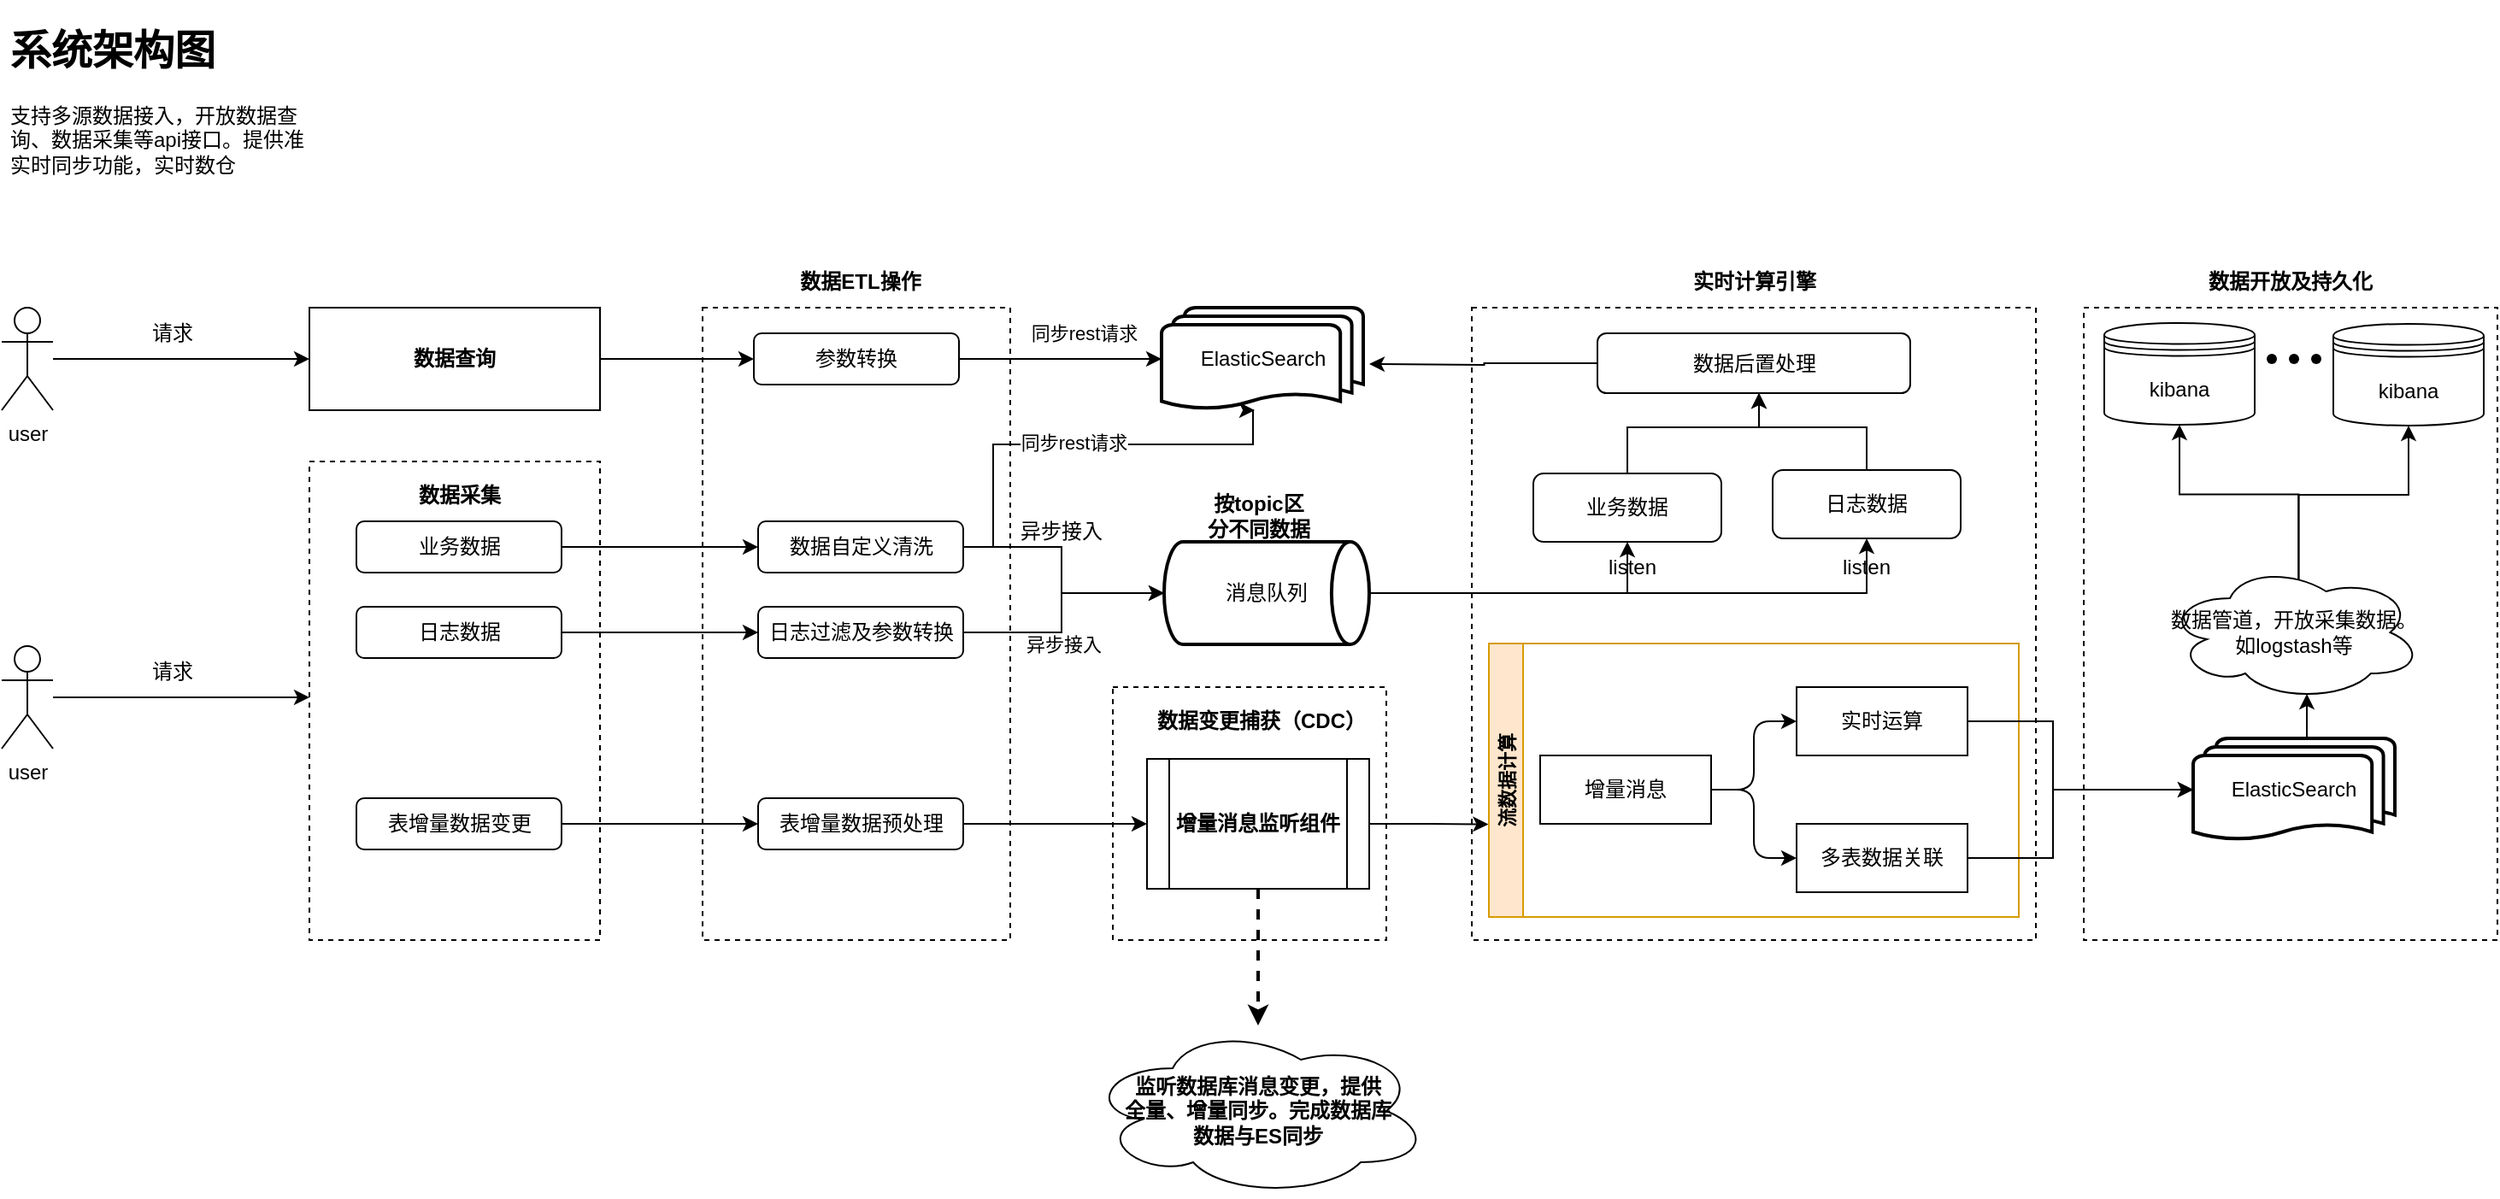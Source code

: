 <mxfile version="21.1.8" type="github">
  <diagram name="第 1 页" id="F1F1tczmCz8_vwdtoLMD">
    <mxGraphModel dx="2901" dy="1116" grid="1" gridSize="10" guides="1" tooltips="1" connect="1" arrows="1" fold="1" page="1" pageScale="1" pageWidth="827" pageHeight="1169" math="0" shadow="0">
      <root>
        <mxCell id="0" />
        <mxCell id="1" parent="0" />
        <mxCell id="EhgFYe17gosKgeHCHdaY-163" value="" style="rounded=0;whiteSpace=wrap;html=1;dashed=1;" vertex="1" parent="1">
          <mxGeometry x="1118" y="790" width="242" height="370" as="geometry" />
        </mxCell>
        <mxCell id="EhgFYe17gosKgeHCHdaY-107" value="" style="rounded=0;whiteSpace=wrap;html=1;dashed=1;" vertex="1" parent="1">
          <mxGeometry x="760" y="790" width="330" height="370" as="geometry" />
        </mxCell>
        <mxCell id="EhgFYe17gosKgeHCHdaY-90" value="" style="rounded=0;whiteSpace=wrap;html=1;dashed=1;" vertex="1" parent="1">
          <mxGeometry x="550" y="1012" width="160" height="148" as="geometry" />
        </mxCell>
        <mxCell id="EhgFYe17gosKgeHCHdaY-93" value="" style="rounded=0;whiteSpace=wrap;html=1;dashed=1;" vertex="1" parent="1">
          <mxGeometry x="80" y="880" width="170" height="280" as="geometry" />
        </mxCell>
        <mxCell id="EhgFYe17gosKgeHCHdaY-73" value="" style="rounded=0;whiteSpace=wrap;html=1;dashed=1;" vertex="1" parent="1">
          <mxGeometry x="310" y="790" width="180" height="370" as="geometry" />
        </mxCell>
        <mxCell id="EhgFYe17gosKgeHCHdaY-77" style="edgeStyle=orthogonalEdgeStyle;rounded=0;orthogonalLoop=1;jettySize=auto;html=1;exitX=1;exitY=0.5;exitDx=0;exitDy=0;entryX=0;entryY=0.5;entryDx=0;entryDy=0;" edge="1" parent="1" source="EhgFYe17gosKgeHCHdaY-53" target="EhgFYe17gosKgeHCHdaY-75">
          <mxGeometry relative="1" as="geometry" />
        </mxCell>
        <mxCell id="EhgFYe17gosKgeHCHdaY-53" value="&lt;b&gt;数据查询&lt;/b&gt;" style="rounded=0;whiteSpace=wrap;html=1;" vertex="1" parent="1">
          <mxGeometry x="80" y="790" width="170" height="60" as="geometry" />
        </mxCell>
        <mxCell id="EhgFYe17gosKgeHCHdaY-55" value="&lt;b&gt;数据采集&lt;/b&gt;" style="text;html=1;strokeColor=none;fillColor=none;align=center;verticalAlign=middle;whiteSpace=wrap;rounded=0;" vertex="1" parent="1">
          <mxGeometry x="127.5" y="885" width="80" height="30" as="geometry" />
        </mxCell>
        <mxCell id="EhgFYe17gosKgeHCHdaY-84" style="edgeStyle=orthogonalEdgeStyle;rounded=0;orthogonalLoop=1;jettySize=auto;html=1;exitX=1;exitY=0.5;exitDx=0;exitDy=0;entryX=0;entryY=0.5;entryDx=0;entryDy=0;" edge="1" parent="1" source="EhgFYe17gosKgeHCHdaY-56" target="EhgFYe17gosKgeHCHdaY-82">
          <mxGeometry relative="1" as="geometry" />
        </mxCell>
        <mxCell id="EhgFYe17gosKgeHCHdaY-56" value="表增量数据变更" style="rounded=1;whiteSpace=wrap;html=1;" vertex="1" parent="1">
          <mxGeometry x="107.5" y="1077" width="120" height="30" as="geometry" />
        </mxCell>
        <mxCell id="EhgFYe17gosKgeHCHdaY-83" style="edgeStyle=orthogonalEdgeStyle;rounded=0;orthogonalLoop=1;jettySize=auto;html=1;exitX=1;exitY=0.5;exitDx=0;exitDy=0;entryX=0;entryY=0.5;entryDx=0;entryDy=0;" edge="1" parent="1" source="EhgFYe17gosKgeHCHdaY-60" target="EhgFYe17gosKgeHCHdaY-79">
          <mxGeometry relative="1" as="geometry" />
        </mxCell>
        <mxCell id="EhgFYe17gosKgeHCHdaY-60" value="日志数据" style="rounded=1;whiteSpace=wrap;html=1;" vertex="1" parent="1">
          <mxGeometry x="107.5" y="965" width="120" height="30" as="geometry" />
        </mxCell>
        <mxCell id="EhgFYe17gosKgeHCHdaY-81" style="edgeStyle=orthogonalEdgeStyle;rounded=0;orthogonalLoop=1;jettySize=auto;html=1;exitX=1;exitY=0.5;exitDx=0;exitDy=0;entryX=0;entryY=0.5;entryDx=0;entryDy=0;" edge="1" parent="1" source="EhgFYe17gosKgeHCHdaY-61" target="EhgFYe17gosKgeHCHdaY-80">
          <mxGeometry relative="1" as="geometry" />
        </mxCell>
        <mxCell id="EhgFYe17gosKgeHCHdaY-61" value="业务数据" style="rounded=1;whiteSpace=wrap;html=1;" vertex="1" parent="1">
          <mxGeometry x="107.5" y="915" width="120" height="30" as="geometry" />
        </mxCell>
        <mxCell id="EhgFYe17gosKgeHCHdaY-67" value="" style="edgeStyle=orthogonalEdgeStyle;rounded=0;orthogonalLoop=1;jettySize=auto;html=1;entryX=0;entryY=0.5;entryDx=0;entryDy=0;" edge="1" parent="1" source="EhgFYe17gosKgeHCHdaY-63" target="EhgFYe17gosKgeHCHdaY-53">
          <mxGeometry relative="1" as="geometry" />
        </mxCell>
        <mxCell id="EhgFYe17gosKgeHCHdaY-63" value="user" style="shape=umlActor;verticalLabelPosition=bottom;verticalAlign=top;html=1;outlineConnect=0;" vertex="1" parent="1">
          <mxGeometry x="-100" y="790" width="30" height="60" as="geometry" />
        </mxCell>
        <mxCell id="EhgFYe17gosKgeHCHdaY-71" value="" style="edgeStyle=orthogonalEdgeStyle;rounded=0;orthogonalLoop=1;jettySize=auto;html=1;" edge="1" parent="1" source="EhgFYe17gosKgeHCHdaY-64">
          <mxGeometry relative="1" as="geometry">
            <mxPoint x="80" y="1018" as="targetPoint" />
          </mxGeometry>
        </mxCell>
        <mxCell id="EhgFYe17gosKgeHCHdaY-64" value="user" style="shape=umlActor;verticalLabelPosition=bottom;verticalAlign=top;html=1;outlineConnect=0;" vertex="1" parent="1">
          <mxGeometry x="-100" y="988" width="30" height="60" as="geometry" />
        </mxCell>
        <mxCell id="EhgFYe17gosKgeHCHdaY-101" style="edgeStyle=orthogonalEdgeStyle;rounded=0;orthogonalLoop=1;jettySize=auto;html=1;exitX=1;exitY=0.5;exitDx=0;exitDy=0;entryX=0;entryY=0.5;entryDx=0;entryDy=0;entryPerimeter=0;" edge="1" parent="1" source="EhgFYe17gosKgeHCHdaY-75" target="EhgFYe17gosKgeHCHdaY-99">
          <mxGeometry relative="1" as="geometry" />
        </mxCell>
        <mxCell id="EhgFYe17gosKgeHCHdaY-102" value="同步rest请求" style="edgeLabel;html=1;align=center;verticalAlign=middle;resizable=0;points=[];" vertex="1" connectable="0" parent="EhgFYe17gosKgeHCHdaY-101">
          <mxGeometry x="-0.247" y="1" relative="1" as="geometry">
            <mxPoint x="28" y="-14" as="offset" />
          </mxGeometry>
        </mxCell>
        <mxCell id="EhgFYe17gosKgeHCHdaY-75" value="参数转换" style="rounded=1;whiteSpace=wrap;html=1;" vertex="1" parent="1">
          <mxGeometry x="340" y="805" width="120" height="30" as="geometry" />
        </mxCell>
        <mxCell id="EhgFYe17gosKgeHCHdaY-78" value="&lt;b&gt;数据ETL操作&lt;/b&gt;" style="text;html=1;strokeColor=none;fillColor=none;align=center;verticalAlign=middle;whiteSpace=wrap;rounded=0;" vertex="1" parent="1">
          <mxGeometry x="365" y="760" width="75" height="30" as="geometry" />
        </mxCell>
        <mxCell id="EhgFYe17gosKgeHCHdaY-87" style="edgeStyle=orthogonalEdgeStyle;rounded=0;orthogonalLoop=1;jettySize=auto;html=1;exitX=1;exitY=0.5;exitDx=0;exitDy=0;entryX=0;entryY=0.5;entryDx=0;entryDy=0;entryPerimeter=0;" edge="1" parent="1" source="EhgFYe17gosKgeHCHdaY-79" target="EhgFYe17gosKgeHCHdaY-85">
          <mxGeometry relative="1" as="geometry">
            <Array as="points">
              <mxPoint x="520" y="980" />
              <mxPoint x="520" y="957" />
            </Array>
          </mxGeometry>
        </mxCell>
        <mxCell id="EhgFYe17gosKgeHCHdaY-97" value="异步接入" style="edgeLabel;html=1;align=center;verticalAlign=middle;resizable=0;points=[];" vertex="1" connectable="0" parent="EhgFYe17gosKgeHCHdaY-87">
          <mxGeometry x="-0.234" y="-4" relative="1" as="geometry">
            <mxPoint x="4" y="3" as="offset" />
          </mxGeometry>
        </mxCell>
        <mxCell id="EhgFYe17gosKgeHCHdaY-79" value="日志过滤及参数转换" style="rounded=1;whiteSpace=wrap;html=1;" vertex="1" parent="1">
          <mxGeometry x="342.5" y="965" width="120" height="30" as="geometry" />
        </mxCell>
        <mxCell id="EhgFYe17gosKgeHCHdaY-86" style="edgeStyle=orthogonalEdgeStyle;rounded=0;orthogonalLoop=1;jettySize=auto;html=1;exitX=1;exitY=0.5;exitDx=0;exitDy=0;entryX=0;entryY=0.5;entryDx=0;entryDy=0;entryPerimeter=0;" edge="1" parent="1" source="EhgFYe17gosKgeHCHdaY-80" target="EhgFYe17gosKgeHCHdaY-85">
          <mxGeometry relative="1" as="geometry">
            <Array as="points">
              <mxPoint x="520" y="930" />
              <mxPoint x="520" y="957" />
            </Array>
          </mxGeometry>
        </mxCell>
        <mxCell id="EhgFYe17gosKgeHCHdaY-103" style="edgeStyle=orthogonalEdgeStyle;rounded=0;orthogonalLoop=1;jettySize=auto;html=1;exitX=1;exitY=0.5;exitDx=0;exitDy=0;" edge="1" parent="1" source="EhgFYe17gosKgeHCHdaY-80">
          <mxGeometry relative="1" as="geometry">
            <mxPoint x="633" y="850" as="targetPoint" />
            <Array as="points">
              <mxPoint x="480" y="930" />
              <mxPoint x="480" y="870" />
              <mxPoint x="632" y="870" />
            </Array>
          </mxGeometry>
        </mxCell>
        <mxCell id="EhgFYe17gosKgeHCHdaY-104" value="同步rest请求" style="edgeLabel;html=1;align=center;verticalAlign=middle;resizable=0;points=[];" vertex="1" connectable="0" parent="EhgFYe17gosKgeHCHdaY-103">
          <mxGeometry x="-0.011" y="1" relative="1" as="geometry">
            <mxPoint as="offset" />
          </mxGeometry>
        </mxCell>
        <mxCell id="EhgFYe17gosKgeHCHdaY-80" value="数据自定义清洗" style="rounded=1;whiteSpace=wrap;html=1;" vertex="1" parent="1">
          <mxGeometry x="342.5" y="915" width="120" height="30" as="geometry" />
        </mxCell>
        <mxCell id="EhgFYe17gosKgeHCHdaY-96" style="edgeStyle=orthogonalEdgeStyle;rounded=0;orthogonalLoop=1;jettySize=auto;html=1;exitX=1;exitY=0.5;exitDx=0;exitDy=0;entryX=0;entryY=0.5;entryDx=0;entryDy=0;" edge="1" parent="1" source="EhgFYe17gosKgeHCHdaY-82" target="EhgFYe17gosKgeHCHdaY-91">
          <mxGeometry relative="1" as="geometry" />
        </mxCell>
        <mxCell id="EhgFYe17gosKgeHCHdaY-82" value="表增量数据预处理" style="rounded=1;whiteSpace=wrap;html=1;" vertex="1" parent="1">
          <mxGeometry x="342.5" y="1077" width="120" height="30" as="geometry" />
        </mxCell>
        <mxCell id="EhgFYe17gosKgeHCHdaY-118" style="edgeStyle=orthogonalEdgeStyle;rounded=0;orthogonalLoop=1;jettySize=auto;html=1;exitX=1;exitY=0.5;exitDx=0;exitDy=0;exitPerimeter=0;entryX=0.5;entryY=1;entryDx=0;entryDy=0;" edge="1" parent="1" source="EhgFYe17gosKgeHCHdaY-85" target="EhgFYe17gosKgeHCHdaY-113">
          <mxGeometry relative="1" as="geometry" />
        </mxCell>
        <mxCell id="EhgFYe17gosKgeHCHdaY-119" style="edgeStyle=orthogonalEdgeStyle;rounded=0;orthogonalLoop=1;jettySize=auto;html=1;exitX=1;exitY=0.5;exitDx=0;exitDy=0;exitPerimeter=0;entryX=0.5;entryY=1;entryDx=0;entryDy=0;" edge="1" parent="1" source="EhgFYe17gosKgeHCHdaY-85" target="EhgFYe17gosKgeHCHdaY-116">
          <mxGeometry relative="1" as="geometry" />
        </mxCell>
        <mxCell id="EhgFYe17gosKgeHCHdaY-85" value="消息队列" style="strokeWidth=2;html=1;shape=mxgraph.flowchart.direct_data;whiteSpace=wrap;" vertex="1" parent="1">
          <mxGeometry x="580" y="927" width="120" height="60" as="geometry" />
        </mxCell>
        <mxCell id="EhgFYe17gosKgeHCHdaY-88" value="&lt;b&gt;按topic区分不同数据&lt;/b&gt;" style="text;html=1;strokeColor=none;fillColor=none;align=center;verticalAlign=middle;whiteSpace=wrap;rounded=0;" vertex="1" parent="1">
          <mxGeometry x="602.5" y="897" width="65" height="30" as="geometry" />
        </mxCell>
        <mxCell id="EhgFYe17gosKgeHCHdaY-111" style="edgeStyle=orthogonalEdgeStyle;rounded=0;orthogonalLoop=1;jettySize=auto;html=1;exitX=0.5;exitY=1;exitDx=0;exitDy=0;dashed=1;strokeWidth=2;" edge="1" parent="1" source="EhgFYe17gosKgeHCHdaY-91" target="EhgFYe17gosKgeHCHdaY-110">
          <mxGeometry relative="1" as="geometry">
            <mxPoint x="635" y="1170" as="targetPoint" />
          </mxGeometry>
        </mxCell>
        <mxCell id="EhgFYe17gosKgeHCHdaY-140" style="edgeStyle=orthogonalEdgeStyle;rounded=0;orthogonalLoop=1;jettySize=auto;html=1;exitX=1;exitY=0.5;exitDx=0;exitDy=0;entryX=-0.001;entryY=0.661;entryDx=0;entryDy=0;entryPerimeter=0;" edge="1" parent="1" source="EhgFYe17gosKgeHCHdaY-91" target="EhgFYe17gosKgeHCHdaY-126">
          <mxGeometry relative="1" as="geometry" />
        </mxCell>
        <mxCell id="EhgFYe17gosKgeHCHdaY-91" value="&lt;b&gt;增量消息监听组件&lt;/b&gt;" style="shape=process;whiteSpace=wrap;html=1;backgroundOutline=1;" vertex="1" parent="1">
          <mxGeometry x="570" y="1054" width="130" height="76" as="geometry" />
        </mxCell>
        <mxCell id="EhgFYe17gosKgeHCHdaY-92" value="数据变更捕获（CDC）" style="text;html=1;strokeColor=none;fillColor=none;align=center;verticalAlign=middle;whiteSpace=wrap;rounded=0;fontStyle=1" vertex="1" parent="1">
          <mxGeometry x="572.5" y="1017" width="127.5" height="30" as="geometry" />
        </mxCell>
        <mxCell id="EhgFYe17gosKgeHCHdaY-99" value="ElasticSearch" style="strokeWidth=2;html=1;shape=mxgraph.flowchart.multi-document;whiteSpace=wrap;" vertex="1" parent="1">
          <mxGeometry x="578.5" y="790" width="118" height="60" as="geometry" />
        </mxCell>
        <mxCell id="EhgFYe17gosKgeHCHdaY-106" value="异步接入" style="text;html=1;strokeColor=none;fillColor=none;align=center;verticalAlign=middle;whiteSpace=wrap;rounded=0;" vertex="1" parent="1">
          <mxGeometry x="490" y="906" width="60" height="30" as="geometry" />
        </mxCell>
        <mxCell id="EhgFYe17gosKgeHCHdaY-149" style="edgeStyle=orthogonalEdgeStyle;rounded=0;orthogonalLoop=1;jettySize=auto;html=1;exitX=0;exitY=0.5;exitDx=0;exitDy=0;" edge="1" parent="1" source="EhgFYe17gosKgeHCHdaY-108">
          <mxGeometry relative="1" as="geometry">
            <mxPoint x="700" y="823" as="targetPoint" />
          </mxGeometry>
        </mxCell>
        <mxCell id="EhgFYe17gosKgeHCHdaY-108" value="数据后置处理" style="rounded=1;whiteSpace=wrap;html=1;" vertex="1" parent="1">
          <mxGeometry x="833.5" y="805" width="183" height="35" as="geometry" />
        </mxCell>
        <mxCell id="EhgFYe17gosKgeHCHdaY-110" value="&lt;b&gt;监听数据库消息变更，提供&lt;br&gt;全量、增量同步。完成数据库&lt;br&gt;数据与ES同步&lt;/b&gt;" style="ellipse;shape=cloud;whiteSpace=wrap;html=1;" vertex="1" parent="1">
          <mxGeometry x="535" y="1210" width="200" height="100" as="geometry" />
        </mxCell>
        <mxCell id="EhgFYe17gosKgeHCHdaY-137" style="edgeStyle=orthogonalEdgeStyle;rounded=0;orthogonalLoop=1;jettySize=auto;html=1;exitX=0.5;exitY=0;exitDx=0;exitDy=0;entryX=0.5;entryY=1;entryDx=0;entryDy=0;" edge="1" parent="1" source="EhgFYe17gosKgeHCHdaY-113">
          <mxGeometry relative="1" as="geometry">
            <mxPoint x="928" y="840" as="targetPoint" />
            <Array as="points">
              <mxPoint x="851" y="860" />
              <mxPoint x="928" y="860" />
            </Array>
          </mxGeometry>
        </mxCell>
        <mxCell id="EhgFYe17gosKgeHCHdaY-113" value="业务数据" style="rounded=1;whiteSpace=wrap;html=1;" vertex="1" parent="1">
          <mxGeometry x="796" y="887" width="110" height="40" as="geometry" />
        </mxCell>
        <mxCell id="EhgFYe17gosKgeHCHdaY-139" style="edgeStyle=orthogonalEdgeStyle;rounded=0;orthogonalLoop=1;jettySize=auto;html=1;exitX=0.5;exitY=0;exitDx=0;exitDy=0;entryX=0.5;entryY=1;entryDx=0;entryDy=0;" edge="1" parent="1" source="EhgFYe17gosKgeHCHdaY-116">
          <mxGeometry relative="1" as="geometry">
            <mxPoint x="928" y="840" as="targetPoint" />
            <Array as="points">
              <mxPoint x="991" y="860" />
              <mxPoint x="928" y="860" />
            </Array>
          </mxGeometry>
        </mxCell>
        <mxCell id="EhgFYe17gosKgeHCHdaY-116" value="日志数据" style="rounded=1;whiteSpace=wrap;html=1;" vertex="1" parent="1">
          <mxGeometry x="936" y="885" width="110" height="40" as="geometry" />
        </mxCell>
        <mxCell id="EhgFYe17gosKgeHCHdaY-120" value="&lt;b&gt;实时计算引擎&lt;/b&gt;" style="text;html=1;strokeColor=none;fillColor=none;align=center;verticalAlign=middle;whiteSpace=wrap;rounded=0;" vertex="1" parent="1">
          <mxGeometry x="887.5" y="760" width="75" height="30" as="geometry" />
        </mxCell>
        <mxCell id="EhgFYe17gosKgeHCHdaY-121" value="listen" style="text;html=1;strokeColor=none;fillColor=none;align=center;verticalAlign=middle;whiteSpace=wrap;rounded=0;" vertex="1" parent="1">
          <mxGeometry x="823.5" y="927" width="60" height="30" as="geometry" />
        </mxCell>
        <mxCell id="EhgFYe17gosKgeHCHdaY-122" value="listen" style="text;html=1;strokeColor=none;fillColor=none;align=center;verticalAlign=middle;whiteSpace=wrap;rounded=0;" vertex="1" parent="1">
          <mxGeometry x="961" y="927" width="60" height="30" as="geometry" />
        </mxCell>
        <mxCell id="EhgFYe17gosKgeHCHdaY-126" value="流数据计算" style="swimlane;startSize=20;horizontal=0;childLayout=treeLayout;horizontalTree=1;resizable=0;containerType=tree;fontSize=11;container=0;fillColor=#ffe6cc;strokeColor=#d79b00;" vertex="1" parent="1">
          <mxGeometry x="770" y="986.5" width="310" height="160" as="geometry" />
        </mxCell>
        <mxCell id="EhgFYe17gosKgeHCHdaY-127" value="增量消息" style="whiteSpace=wrap;html=1;" vertex="1" parent="1">
          <mxGeometry x="800" y="1052" width="100" height="40" as="geometry" />
        </mxCell>
        <mxCell id="EhgFYe17gosKgeHCHdaY-147" style="edgeStyle=orthogonalEdgeStyle;rounded=0;orthogonalLoop=1;jettySize=auto;html=1;exitX=1;exitY=0.5;exitDx=0;exitDy=0;entryX=0;entryY=0.5;entryDx=0;entryDy=0;entryPerimeter=0;" edge="1" parent="1" source="EhgFYe17gosKgeHCHdaY-128" target="EhgFYe17gosKgeHCHdaY-141">
          <mxGeometry relative="1" as="geometry">
            <Array as="points">
              <mxPoint x="1100" y="1032" />
              <mxPoint x="1100" y="1072" />
            </Array>
          </mxGeometry>
        </mxCell>
        <mxCell id="EhgFYe17gosKgeHCHdaY-128" value="实时运算" style="whiteSpace=wrap;html=1;" vertex="1" parent="1">
          <mxGeometry x="950" y="1012" width="100" height="40" as="geometry" />
        </mxCell>
        <mxCell id="EhgFYe17gosKgeHCHdaY-129" value="" style="edgeStyle=elbowEdgeStyle;elbow=vertical;html=1;rounded=1;curved=0;sourcePerimeterSpacing=0;targetPerimeterSpacing=0;startSize=6;endSize=6;" edge="1" parent="1" source="EhgFYe17gosKgeHCHdaY-127" target="EhgFYe17gosKgeHCHdaY-128">
          <mxGeometry relative="1" as="geometry" />
        </mxCell>
        <mxCell id="EhgFYe17gosKgeHCHdaY-148" style="edgeStyle=orthogonalEdgeStyle;rounded=0;orthogonalLoop=1;jettySize=auto;html=1;exitX=1;exitY=0.5;exitDx=0;exitDy=0;entryX=0;entryY=0.5;entryDx=0;entryDy=0;entryPerimeter=0;" edge="1" parent="1" source="EhgFYe17gosKgeHCHdaY-130" target="EhgFYe17gosKgeHCHdaY-141">
          <mxGeometry relative="1" as="geometry">
            <Array as="points">
              <mxPoint x="1100" y="1112" />
              <mxPoint x="1100" y="1072" />
            </Array>
          </mxGeometry>
        </mxCell>
        <mxCell id="EhgFYe17gosKgeHCHdaY-130" value="多表数据关联" style="whiteSpace=wrap;html=1;" vertex="1" parent="1">
          <mxGeometry x="950" y="1092" width="100" height="40" as="geometry" />
        </mxCell>
        <mxCell id="EhgFYe17gosKgeHCHdaY-131" value="" style="edgeStyle=elbowEdgeStyle;elbow=vertical;html=1;rounded=1;curved=0;sourcePerimeterSpacing=0;targetPerimeterSpacing=0;startSize=6;endSize=6;" edge="1" parent="1" source="EhgFYe17gosKgeHCHdaY-127" target="EhgFYe17gosKgeHCHdaY-130">
          <mxGeometry relative="1" as="geometry" />
        </mxCell>
        <mxCell id="EhgFYe17gosKgeHCHdaY-159" style="edgeStyle=orthogonalEdgeStyle;rounded=0;orthogonalLoop=1;jettySize=auto;html=1;exitX=0.5;exitY=0;exitDx=0;exitDy=0;exitPerimeter=0;entryX=0.55;entryY=0.95;entryDx=0;entryDy=0;entryPerimeter=0;" edge="1" parent="1" source="EhgFYe17gosKgeHCHdaY-141" target="EhgFYe17gosKgeHCHdaY-150">
          <mxGeometry relative="1" as="geometry" />
        </mxCell>
        <mxCell id="EhgFYe17gosKgeHCHdaY-141" value="ElasticSearch" style="strokeWidth=2;html=1;shape=mxgraph.flowchart.multi-document;whiteSpace=wrap;" vertex="1" parent="1">
          <mxGeometry x="1182" y="1042" width="118" height="60" as="geometry" />
        </mxCell>
        <mxCell id="EhgFYe17gosKgeHCHdaY-161" style="edgeStyle=orthogonalEdgeStyle;rounded=0;orthogonalLoop=1;jettySize=auto;html=1;exitX=0.518;exitY=0.121;exitDx=0;exitDy=0;exitPerimeter=0;" edge="1" parent="1" source="EhgFYe17gosKgeHCHdaY-150" target="EhgFYe17gosKgeHCHdaY-153">
          <mxGeometry relative="1" as="geometry" />
        </mxCell>
        <mxCell id="EhgFYe17gosKgeHCHdaY-162" style="edgeStyle=orthogonalEdgeStyle;rounded=0;orthogonalLoop=1;jettySize=auto;html=1;exitX=0.518;exitY=0.129;exitDx=0;exitDy=0;exitPerimeter=0;entryX=0.5;entryY=1;entryDx=0;entryDy=0;" edge="1" parent="1" source="EhgFYe17gosKgeHCHdaY-150" target="EhgFYe17gosKgeHCHdaY-158">
          <mxGeometry relative="1" as="geometry" />
        </mxCell>
        <mxCell id="EhgFYe17gosKgeHCHdaY-150" value="数据管道，开放采集数据。如logstash等" style="ellipse;shape=cloud;whiteSpace=wrap;html=1;" vertex="1" parent="1">
          <mxGeometry x="1166" y="940" width="150" height="80" as="geometry" />
        </mxCell>
        <mxCell id="EhgFYe17gosKgeHCHdaY-153" value="kibana" style="shape=datastore;whiteSpace=wrap;html=1;" vertex="1" parent="1">
          <mxGeometry x="1130" y="799" width="88" height="59.5" as="geometry" />
        </mxCell>
        <mxCell id="EhgFYe17gosKgeHCHdaY-155" value="" style="shape=waypoint;sketch=0;fillStyle=solid;size=6;pointerEvents=1;points=[];fillColor=none;resizable=0;rotatable=0;perimeter=centerPerimeter;snapToPoint=1;" vertex="1" parent="1">
          <mxGeometry x="1244" y="810" width="20" height="20" as="geometry" />
        </mxCell>
        <mxCell id="EhgFYe17gosKgeHCHdaY-156" value="" style="shape=waypoint;sketch=0;fillStyle=solid;size=6;pointerEvents=1;points=[];fillColor=none;resizable=0;rotatable=0;perimeter=centerPerimeter;snapToPoint=1;" vertex="1" parent="1">
          <mxGeometry x="1231" y="810" width="20" height="20" as="geometry" />
        </mxCell>
        <mxCell id="EhgFYe17gosKgeHCHdaY-157" value="" style="shape=waypoint;sketch=0;fillStyle=solid;size=6;pointerEvents=1;points=[];fillColor=none;resizable=0;rotatable=0;perimeter=centerPerimeter;snapToPoint=1;" vertex="1" parent="1">
          <mxGeometry x="1218" y="810" width="20" height="20" as="geometry" />
        </mxCell>
        <mxCell id="EhgFYe17gosKgeHCHdaY-158" value="kibana" style="shape=datastore;whiteSpace=wrap;html=1;" vertex="1" parent="1">
          <mxGeometry x="1264" y="799.5" width="88" height="59.5" as="geometry" />
        </mxCell>
        <mxCell id="EhgFYe17gosKgeHCHdaY-164" value="&lt;p id=&quot;20230417003337-ht1p8pf&quot;&gt;数据开放及持久化&lt;/p&gt;" style="text;html=1;strokeColor=none;fillColor=none;align=center;verticalAlign=middle;whiteSpace=wrap;rounded=0;fontStyle=1" vertex="1" parent="1">
          <mxGeometry x="1184" y="760" width="110" height="30" as="geometry" />
        </mxCell>
        <mxCell id="EhgFYe17gosKgeHCHdaY-166" value="请求" style="text;html=1;strokeColor=none;fillColor=none;align=center;verticalAlign=middle;whiteSpace=wrap;rounded=0;" vertex="1" parent="1">
          <mxGeometry x="-30" y="790" width="60" height="30" as="geometry" />
        </mxCell>
        <mxCell id="EhgFYe17gosKgeHCHdaY-167" value="请求" style="text;html=1;strokeColor=none;fillColor=none;align=center;verticalAlign=middle;whiteSpace=wrap;rounded=0;" vertex="1" parent="1">
          <mxGeometry x="-30" y="988" width="60" height="30" as="geometry" />
        </mxCell>
        <mxCell id="EhgFYe17gosKgeHCHdaY-168" value="&lt;h1&gt;系统架构图&lt;/h1&gt;&lt;p&gt;支持多源数据接入，开放数据查询、数据采集等api接口。提供准实时同步功能，实时数仓&lt;/p&gt;" style="text;html=1;strokeColor=none;fillColor=none;spacing=5;spacingTop=-20;whiteSpace=wrap;overflow=hidden;rounded=0;" vertex="1" parent="1">
          <mxGeometry x="-100" y="620" width="190" height="120" as="geometry" />
        </mxCell>
      </root>
    </mxGraphModel>
  </diagram>
</mxfile>

